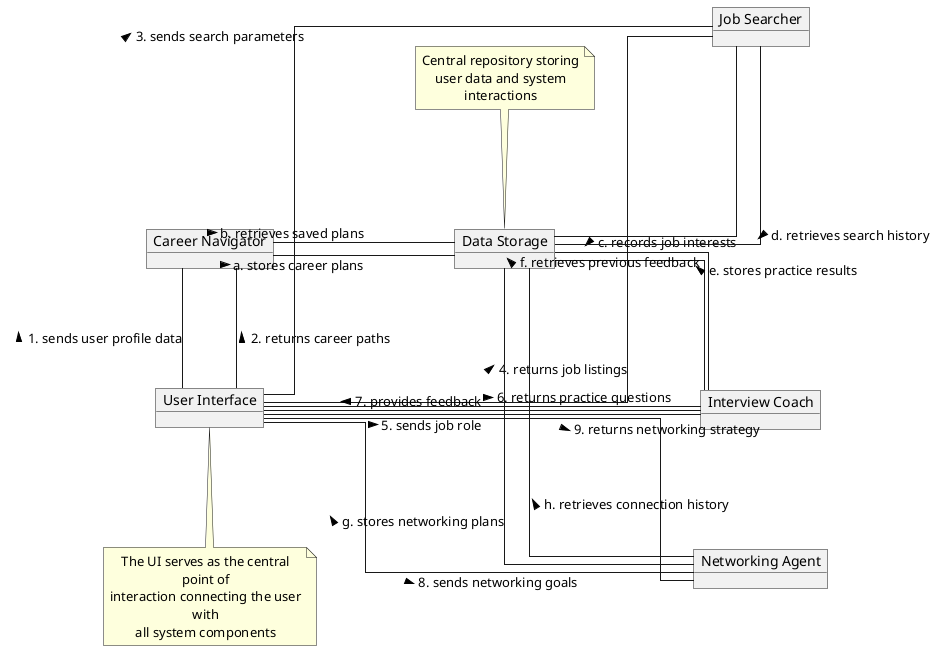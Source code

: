 @startuml Career Project Collaboration Diagram

' Enhanced layout directives to prevent overlapping
skinparam linetype ortho
left to right direction
skinparam nodesep 120
skinparam ranksep 100
skinparam messageAlignment center
skinparam wrapWidth 200
skinparam defaultTextAlignment center

' Object definitions with positioning
object "User Interface" as ui
object "Career Navigator" as navigator
object "Job Searcher" as jobSearch
object "Interview Coach" as interview
object "Networking Agent" as network
object "Data Storage" as storage

' Horizontal arrangement
ui -right[hidden]-> navigator
navigator -right[hidden]-> jobSearch
jobSearch -right[hidden]-> interview
interview -right[hidden]-> network

' Storage placement
ui -down[hidden]-> storage

' Links and interactions with adjusted message placement
ui -- navigator : "1. sends user profile data >"
navigator -- ui : "2. returns career paths <"

ui -- jobSearch : "3. sends search parameters >"
jobSearch -- ui : "4. returns job listings <"

ui -- interview : "5. sends job role >"
interview -- ui : "6. returns practice questions <"
ui -- interview : "7. provides feedback <"

ui -- network : "8. sends networking goals >"
network -- ui : "9. returns networking strategy <"

navigator -- storage : "a. stores career plans >"
storage -- navigator : "b. retrieves saved plans <"

jobSearch -- storage : "c. records job interests >"
storage -- jobSearch : "d. retrieves search history <"

interview -- storage : "e. stores practice results >"
storage -- interview : "f. retrieves previous feedback <"

network -- storage : "g. stores networking plans >"
storage -- network : "h. retrieves connection history <"

note bottom of ui
  The UI serves as the central point of 
  interaction connecting the user with 
  all system components
end note

note top of storage
  Central repository storing 
  user data and system interactions
end note

@enduml 